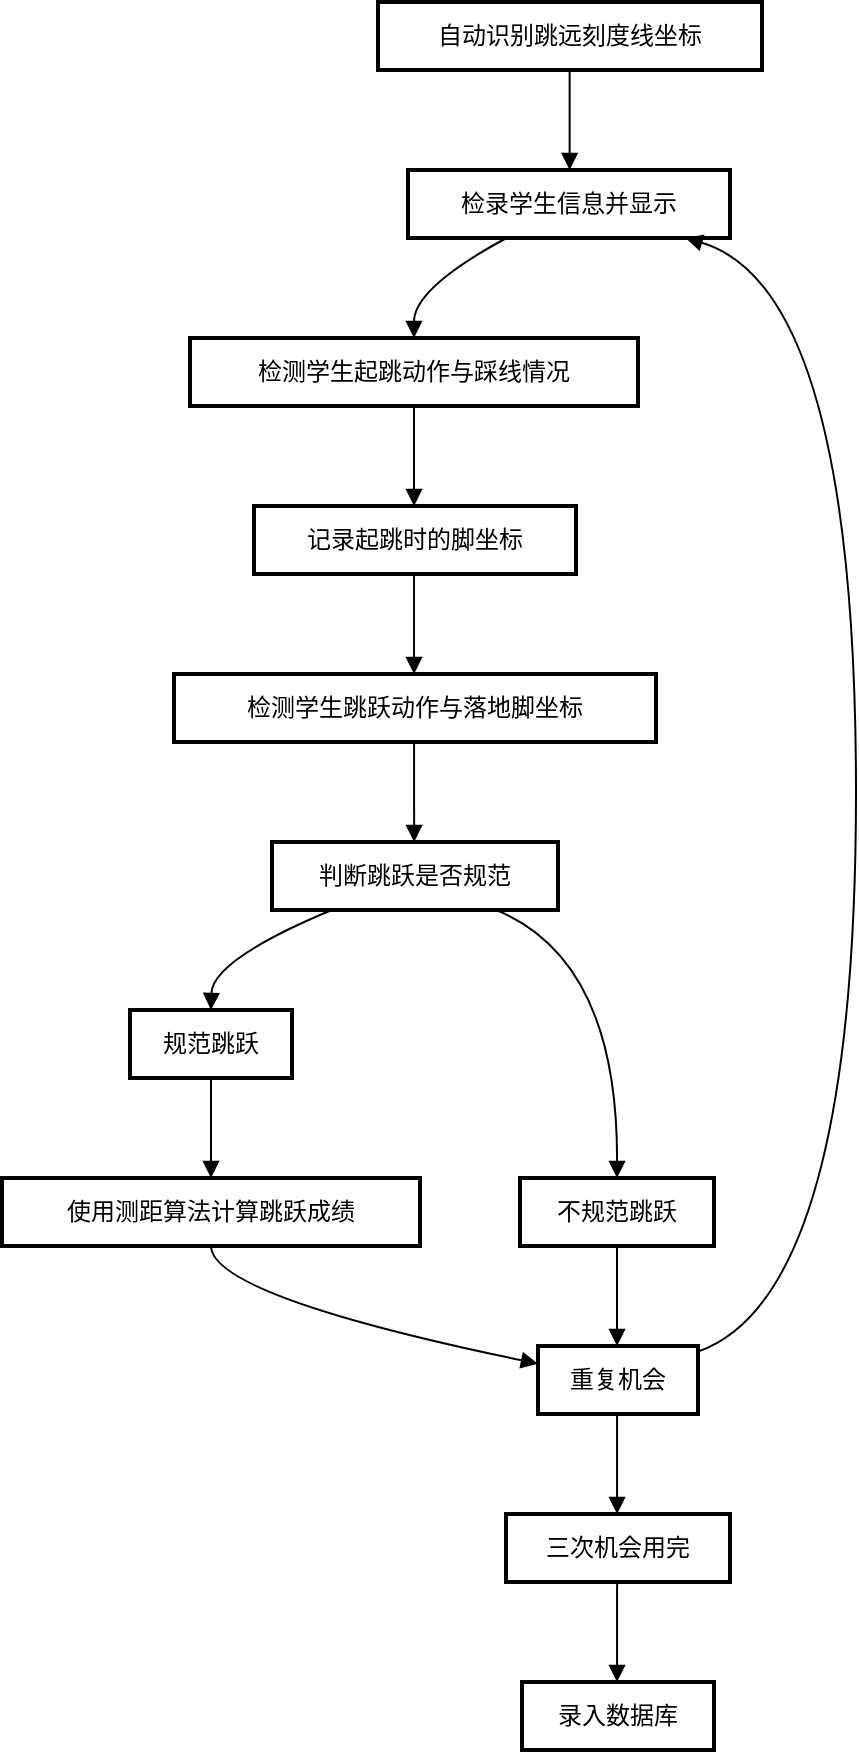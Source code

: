 <mxfile version="23.1.5" type="device">
  <diagram name="第 1 页" id="Al4VYUwwQj6CmcTIVXN0">
    <mxGraphModel dx="1373" dy="1025" grid="1" gridSize="10" guides="1" tooltips="1" connect="1" arrows="1" fold="1" page="1" pageScale="1" pageWidth="827" pageHeight="1169" math="0" shadow="0">
      <root>
        <mxCell id="0" />
        <mxCell id="1" parent="0" />
        <mxCell id="np7GZQmypcX25nZ0naTP-34" value="自动识别跳远刻度线坐标" style="whiteSpace=wrap;strokeWidth=2;" vertex="1" parent="1">
          <mxGeometry x="208" y="150" width="192" height="34" as="geometry" />
        </mxCell>
        <mxCell id="np7GZQmypcX25nZ0naTP-35" value="检录学生信息并显示" style="whiteSpace=wrap;strokeWidth=2;" vertex="1" parent="1">
          <mxGeometry x="223" y="234" width="161" height="34" as="geometry" />
        </mxCell>
        <mxCell id="np7GZQmypcX25nZ0naTP-36" value="检测学生起跳动作与踩线情况" style="whiteSpace=wrap;strokeWidth=2;" vertex="1" parent="1">
          <mxGeometry x="114" y="318" width="224" height="34" as="geometry" />
        </mxCell>
        <mxCell id="np7GZQmypcX25nZ0naTP-37" value="记录起跳时的脚坐标" style="whiteSpace=wrap;strokeWidth=2;" vertex="1" parent="1">
          <mxGeometry x="146" y="402" width="161" height="34" as="geometry" />
        </mxCell>
        <mxCell id="np7GZQmypcX25nZ0naTP-38" value="检测学生跳跃动作与落地脚坐标" style="whiteSpace=wrap;strokeWidth=2;" vertex="1" parent="1">
          <mxGeometry x="106" y="486" width="241" height="34" as="geometry" />
        </mxCell>
        <mxCell id="np7GZQmypcX25nZ0naTP-39" value="判断跳跃是否规范" style="whiteSpace=wrap;strokeWidth=2;" vertex="1" parent="1">
          <mxGeometry x="155" y="570" width="143" height="34" as="geometry" />
        </mxCell>
        <mxCell id="np7GZQmypcX25nZ0naTP-40" value="规范跳跃" style="whiteSpace=wrap;strokeWidth=2;" vertex="1" parent="1">
          <mxGeometry x="84" y="654" width="81" height="34" as="geometry" />
        </mxCell>
        <mxCell id="np7GZQmypcX25nZ0naTP-41" value="使用测距算法计算跳跃成绩" style="whiteSpace=wrap;strokeWidth=2;" vertex="1" parent="1">
          <mxGeometry x="20" y="738" width="209" height="34" as="geometry" />
        </mxCell>
        <mxCell id="np7GZQmypcX25nZ0naTP-42" value="重复机会" style="whiteSpace=wrap;strokeWidth=2;" vertex="1" parent="1">
          <mxGeometry x="288" y="822" width="80" height="34" as="geometry" />
        </mxCell>
        <mxCell id="np7GZQmypcX25nZ0naTP-43" value="不规范跳跃" style="whiteSpace=wrap;strokeWidth=2;" vertex="1" parent="1">
          <mxGeometry x="279" y="738" width="97" height="34" as="geometry" />
        </mxCell>
        <mxCell id="np7GZQmypcX25nZ0naTP-44" value="三次机会用完" style="whiteSpace=wrap;strokeWidth=2;" vertex="1" parent="1">
          <mxGeometry x="272" y="906" width="112" height="34" as="geometry" />
        </mxCell>
        <mxCell id="np7GZQmypcX25nZ0naTP-45" value="录入数据库" style="whiteSpace=wrap;strokeWidth=2;" vertex="1" parent="1">
          <mxGeometry x="280" y="990" width="96" height="34" as="geometry" />
        </mxCell>
        <mxCell id="np7GZQmypcX25nZ0naTP-46" value="" style="curved=1;startArrow=none;endArrow=block;exitX=0.499;exitY=1;entryX=0.502;entryY=0;rounded=0;" edge="1" parent="1" source="np7GZQmypcX25nZ0naTP-34" target="np7GZQmypcX25nZ0naTP-35">
          <mxGeometry relative="1" as="geometry">
            <Array as="points" />
          </mxGeometry>
        </mxCell>
        <mxCell id="np7GZQmypcX25nZ0naTP-47" value="" style="curved=1;startArrow=none;endArrow=block;exitX=0.306;exitY=1;entryX=0.5;entryY=0;rounded=0;" edge="1" parent="1" source="np7GZQmypcX25nZ0naTP-35" target="np7GZQmypcX25nZ0naTP-36">
          <mxGeometry relative="1" as="geometry">
            <Array as="points">
              <mxPoint x="226" y="293" />
            </Array>
          </mxGeometry>
        </mxCell>
        <mxCell id="np7GZQmypcX25nZ0naTP-48" value="" style="curved=1;startArrow=none;endArrow=block;exitX=0.5;exitY=1;entryX=0.497;entryY=0;rounded=0;" edge="1" parent="1" source="np7GZQmypcX25nZ0naTP-36" target="np7GZQmypcX25nZ0naTP-37">
          <mxGeometry relative="1" as="geometry">
            <Array as="points" />
          </mxGeometry>
        </mxCell>
        <mxCell id="np7GZQmypcX25nZ0naTP-49" value="" style="curved=1;startArrow=none;endArrow=block;exitX=0.497;exitY=1;entryX=0.498;entryY=0;rounded=0;" edge="1" parent="1" source="np7GZQmypcX25nZ0naTP-37" target="np7GZQmypcX25nZ0naTP-38">
          <mxGeometry relative="1" as="geometry">
            <Array as="points" />
          </mxGeometry>
        </mxCell>
        <mxCell id="np7GZQmypcX25nZ0naTP-50" value="" style="curved=1;startArrow=none;endArrow=block;exitX=0.498;exitY=1;entryX=0.497;entryY=0;rounded=0;" edge="1" parent="1" source="np7GZQmypcX25nZ0naTP-38" target="np7GZQmypcX25nZ0naTP-39">
          <mxGeometry relative="1" as="geometry">
            <Array as="points" />
          </mxGeometry>
        </mxCell>
        <mxCell id="np7GZQmypcX25nZ0naTP-51" value="" style="curved=1;startArrow=none;endArrow=block;exitX=0.209;exitY=1;entryX=0.5;entryY=0;rounded=0;" edge="1" parent="1" source="np7GZQmypcX25nZ0naTP-39" target="np7GZQmypcX25nZ0naTP-40">
          <mxGeometry relative="1" as="geometry">
            <Array as="points">
              <mxPoint x="125" y="629" />
            </Array>
          </mxGeometry>
        </mxCell>
        <mxCell id="np7GZQmypcX25nZ0naTP-52" value="" style="curved=1;startArrow=none;endArrow=block;exitX=0.5;exitY=1;entryX=0.5;entryY=0;rounded=0;" edge="1" parent="1" source="np7GZQmypcX25nZ0naTP-40" target="np7GZQmypcX25nZ0naTP-41">
          <mxGeometry relative="1" as="geometry">
            <Array as="points" />
          </mxGeometry>
        </mxCell>
        <mxCell id="np7GZQmypcX25nZ0naTP-53" value="" style="curved=1;startArrow=none;endArrow=block;exitX=0.5;exitY=1;entryX=-0.006;entryY=0.257;rounded=0;" edge="1" parent="1" source="np7GZQmypcX25nZ0naTP-41" target="np7GZQmypcX25nZ0naTP-42">
          <mxGeometry relative="1" as="geometry">
            <Array as="points">
              <mxPoint x="125" y="797" />
            </Array>
          </mxGeometry>
        </mxCell>
        <mxCell id="np7GZQmypcX25nZ0naTP-54" value="" style="curved=1;startArrow=none;endArrow=block;exitX=0.994;exitY=0.087;entryX=0.862;entryY=1;rounded=0;" edge="1" parent="1" source="np7GZQmypcX25nZ0naTP-42" target="np7GZQmypcX25nZ0naTP-35">
          <mxGeometry relative="1" as="geometry">
            <Array as="points">
              <mxPoint x="447" y="797" />
              <mxPoint x="447" y="293" />
            </Array>
          </mxGeometry>
        </mxCell>
        <mxCell id="np7GZQmypcX25nZ0naTP-55" value="" style="curved=1;startArrow=none;endArrow=block;exitX=0.784;exitY=1;entryX=0.5;entryY=0;rounded=0;" edge="1" parent="1" source="np7GZQmypcX25nZ0naTP-39" target="np7GZQmypcX25nZ0naTP-43">
          <mxGeometry relative="1" as="geometry">
            <Array as="points">
              <mxPoint x="328" y="629" />
            </Array>
          </mxGeometry>
        </mxCell>
        <mxCell id="np7GZQmypcX25nZ0naTP-56" value="" style="curved=1;startArrow=none;endArrow=block;exitX=0.5;exitY=1;entryX=0.494;entryY=0;rounded=0;" edge="1" parent="1" source="np7GZQmypcX25nZ0naTP-43" target="np7GZQmypcX25nZ0naTP-42">
          <mxGeometry relative="1" as="geometry">
            <Array as="points" />
          </mxGeometry>
        </mxCell>
        <mxCell id="np7GZQmypcX25nZ0naTP-57" value="" style="curved=1;startArrow=none;endArrow=block;exitX=0.494;exitY=1;entryX=0.496;entryY=0;rounded=0;" edge="1" parent="1" source="np7GZQmypcX25nZ0naTP-42" target="np7GZQmypcX25nZ0naTP-44">
          <mxGeometry relative="1" as="geometry">
            <Array as="points" />
          </mxGeometry>
        </mxCell>
        <mxCell id="np7GZQmypcX25nZ0naTP-58" value="" style="curved=1;startArrow=none;endArrow=block;exitX=0.496;exitY=1;entryX=0.495;entryY=0;rounded=0;" edge="1" parent="1" source="np7GZQmypcX25nZ0naTP-44" target="np7GZQmypcX25nZ0naTP-45">
          <mxGeometry relative="1" as="geometry">
            <Array as="points" />
          </mxGeometry>
        </mxCell>
      </root>
    </mxGraphModel>
  </diagram>
</mxfile>
